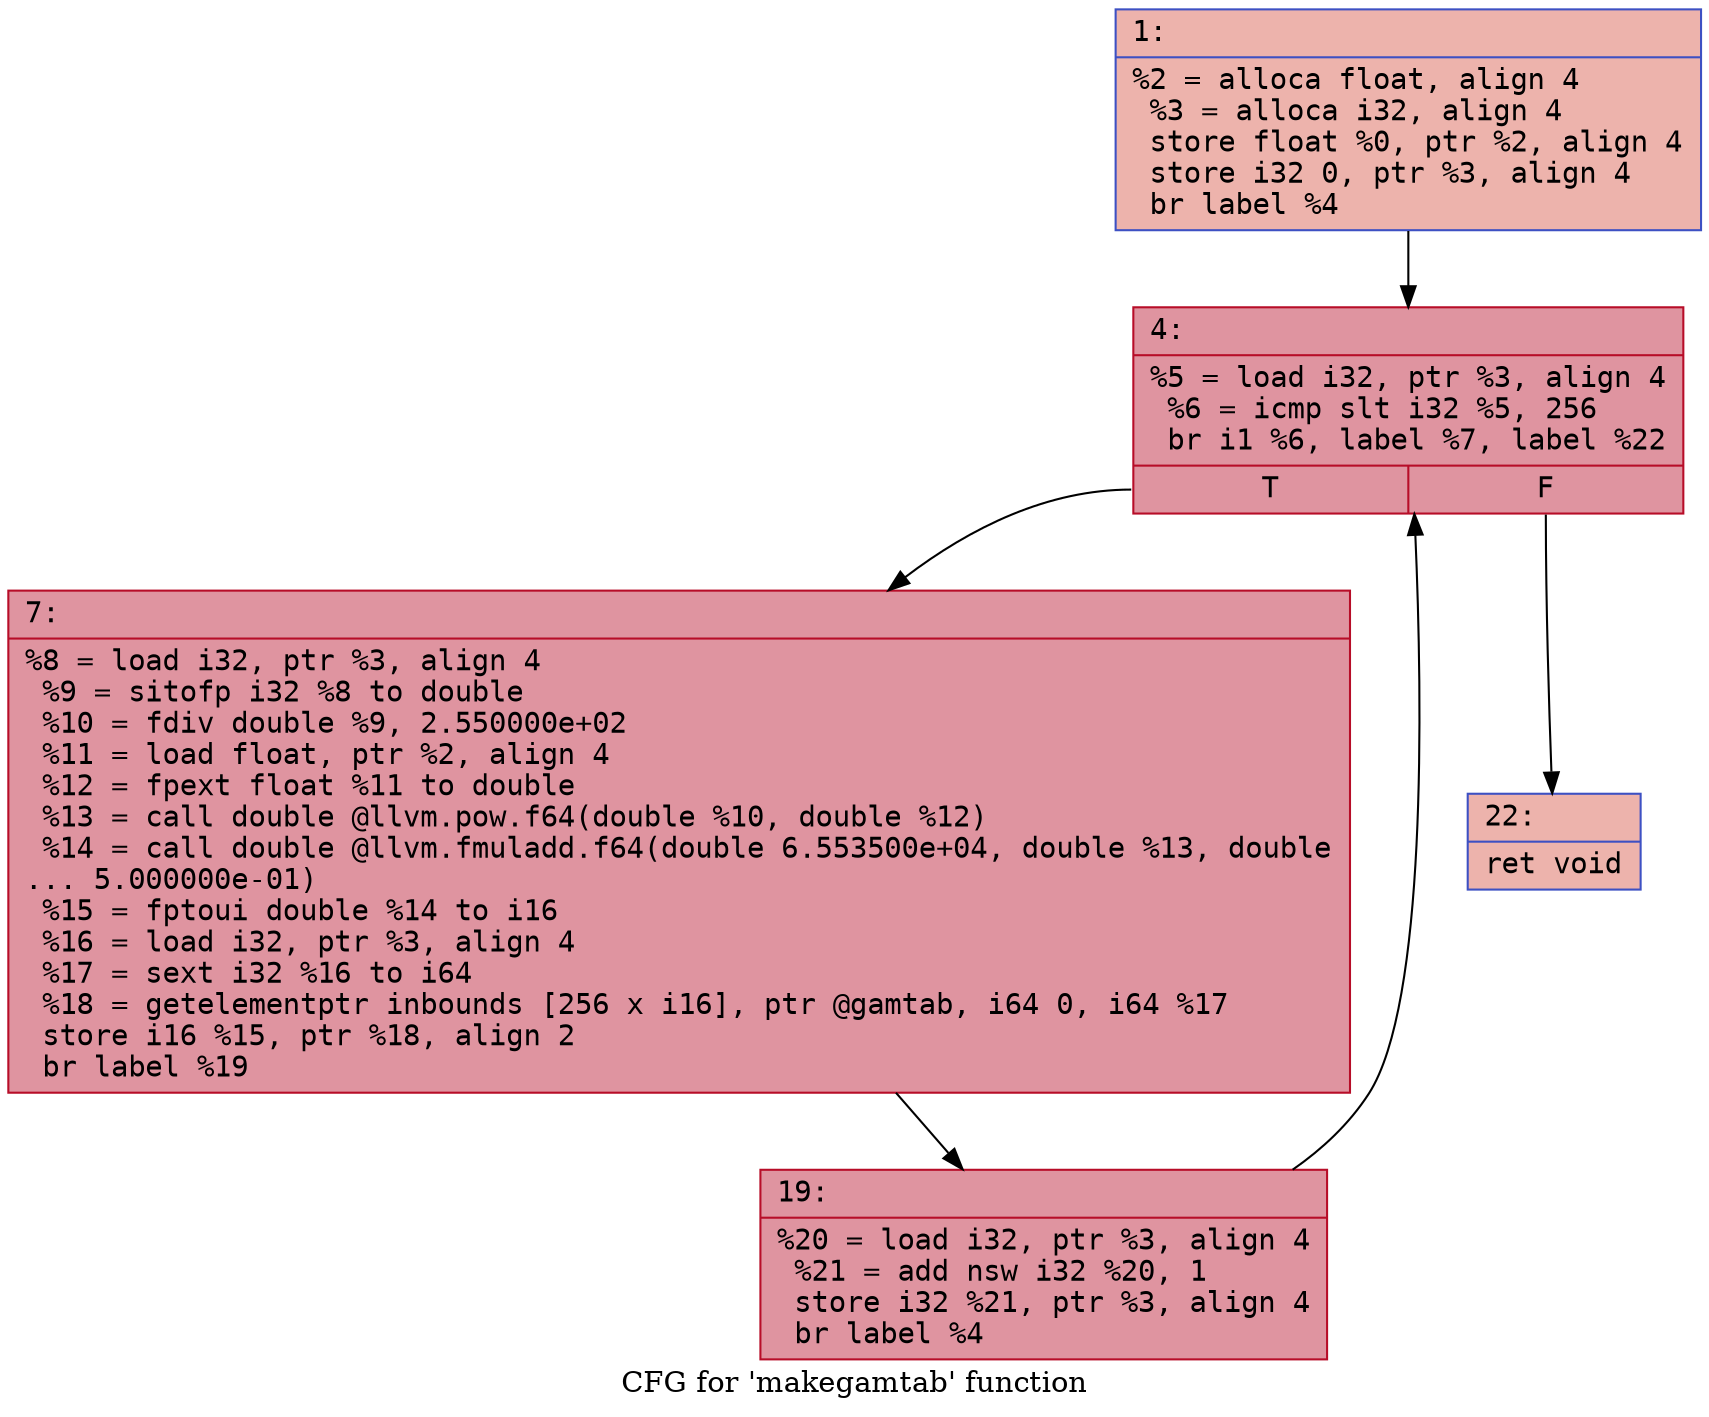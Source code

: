 digraph "CFG for 'makegamtab' function" {
	label="CFG for 'makegamtab' function";

	Node0x600003632440 [shape=record,color="#3d50c3ff", style=filled, fillcolor="#d6524470" fontname="Courier",label="{1:\l|  %2 = alloca float, align 4\l  %3 = alloca i32, align 4\l  store float %0, ptr %2, align 4\l  store i32 0, ptr %3, align 4\l  br label %4\l}"];
	Node0x600003632440 -> Node0x600003632490[tooltip="1 -> 4\nProbability 100.00%" ];
	Node0x600003632490 [shape=record,color="#b70d28ff", style=filled, fillcolor="#b70d2870" fontname="Courier",label="{4:\l|  %5 = load i32, ptr %3, align 4\l  %6 = icmp slt i32 %5, 256\l  br i1 %6, label %7, label %22\l|{<s0>T|<s1>F}}"];
	Node0x600003632490:s0 -> Node0x6000036324e0[tooltip="4 -> 7\nProbability 96.88%" ];
	Node0x600003632490:s1 -> Node0x600003632580[tooltip="4 -> 22\nProbability 3.12%" ];
	Node0x6000036324e0 [shape=record,color="#b70d28ff", style=filled, fillcolor="#b70d2870" fontname="Courier",label="{7:\l|  %8 = load i32, ptr %3, align 4\l  %9 = sitofp i32 %8 to double\l  %10 = fdiv double %9, 2.550000e+02\l  %11 = load float, ptr %2, align 4\l  %12 = fpext float %11 to double\l  %13 = call double @llvm.pow.f64(double %10, double %12)\l  %14 = call double @llvm.fmuladd.f64(double 6.553500e+04, double %13, double\l... 5.000000e-01)\l  %15 = fptoui double %14 to i16\l  %16 = load i32, ptr %3, align 4\l  %17 = sext i32 %16 to i64\l  %18 = getelementptr inbounds [256 x i16], ptr @gamtab, i64 0, i64 %17\l  store i16 %15, ptr %18, align 2\l  br label %19\l}"];
	Node0x6000036324e0 -> Node0x600003632530[tooltip="7 -> 19\nProbability 100.00%" ];
	Node0x600003632530 [shape=record,color="#b70d28ff", style=filled, fillcolor="#b70d2870" fontname="Courier",label="{19:\l|  %20 = load i32, ptr %3, align 4\l  %21 = add nsw i32 %20, 1\l  store i32 %21, ptr %3, align 4\l  br label %4\l}"];
	Node0x600003632530 -> Node0x600003632490[tooltip="19 -> 4\nProbability 100.00%" ];
	Node0x600003632580 [shape=record,color="#3d50c3ff", style=filled, fillcolor="#d6524470" fontname="Courier",label="{22:\l|  ret void\l}"];
}
